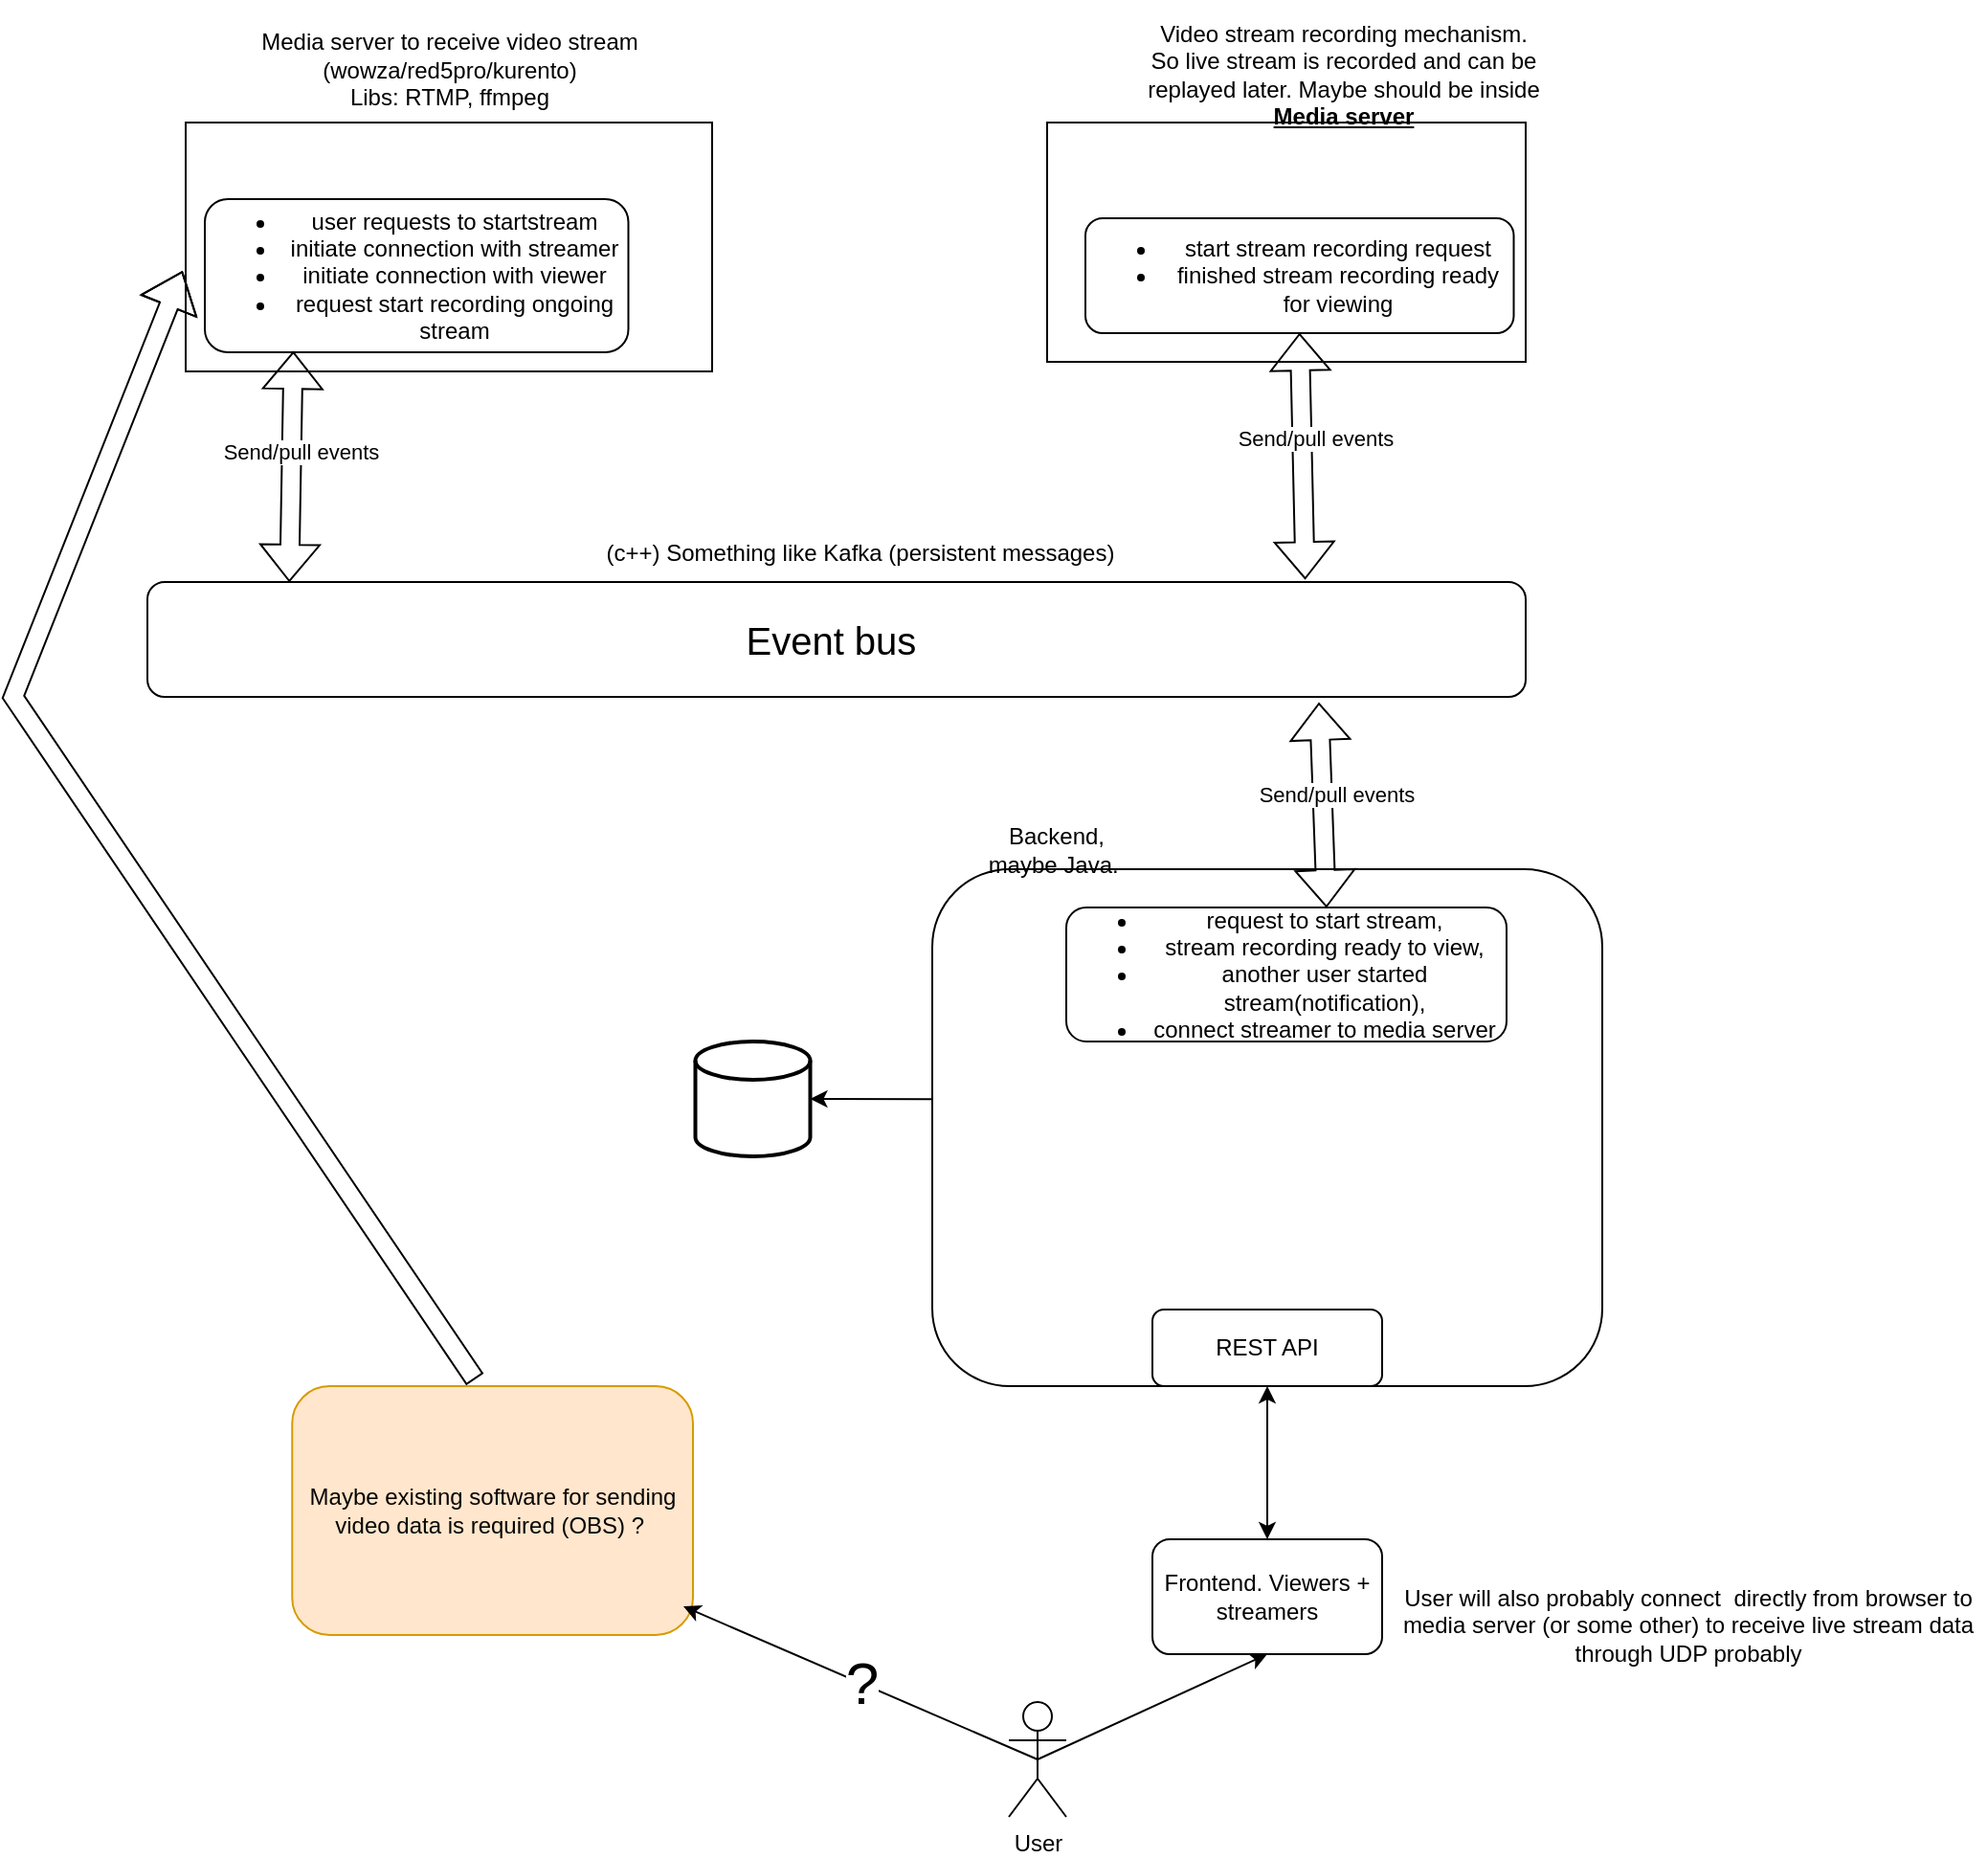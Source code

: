 <mxfile version="21.1.9" type="github">
  <diagram name="Page-1" id="IAH61hIkGfNC_TxMuG4t">
    <mxGraphModel dx="1434" dy="764" grid="1" gridSize="10" guides="1" tooltips="1" connect="1" arrows="1" fold="1" page="1" pageScale="1" pageWidth="850" pageHeight="1100" math="0" shadow="0">
      <root>
        <mxCell id="0" />
        <mxCell id="1" parent="0" />
        <mxCell id="4a4NvUETeh-wOAMc8H7S-6" value="&lt;font style=&quot;font-size: 20px;&quot;&gt;Event bus&amp;nbsp;&lt;/font&gt;" style="rounded=1;whiteSpace=wrap;html=1;" parent="1" vertex="1">
          <mxGeometry x="80" y="415" width="720" height="60" as="geometry" />
        </mxCell>
        <mxCell id="4a4NvUETeh-wOAMc8H7S-11" value="" style="rounded=0;whiteSpace=wrap;html=1;" parent="1" vertex="1">
          <mxGeometry x="100" y="175" width="275" height="130" as="geometry" />
        </mxCell>
        <mxCell id="4a4NvUETeh-wOAMc8H7S-13" style="edgeStyle=orthogonalEdgeStyle;rounded=0;orthogonalLoop=1;jettySize=auto;html=1;exitX=0.5;exitY=1;exitDx=0;exitDy=0;" parent="1" edge="1">
          <mxGeometry relative="1" as="geometry">
            <mxPoint x="640" y="265" as="sourcePoint" />
            <mxPoint x="640" y="265" as="targetPoint" />
          </mxGeometry>
        </mxCell>
        <mxCell id="4a4NvUETeh-wOAMc8H7S-14" value="" style="rounded=0;verticalAlign=middle;horizontal=1;html=1;whiteSpace=wrap;fontColor=default;labelBackgroundColor=none;labelBorderColor=none;" parent="1" vertex="1">
          <mxGeometry x="550" y="175" width="250" height="125" as="geometry" />
        </mxCell>
        <mxCell id="4a4NvUETeh-wOAMc8H7S-32" value="" style="group" parent="1" vertex="1" connectable="0">
          <mxGeometry x="490" y="515" width="350" height="460" as="geometry" />
        </mxCell>
        <mxCell id="4a4NvUETeh-wOAMc8H7S-23" value="Frontend. Viewers + streamers" style="rounded=1;whiteSpace=wrap;html=1;arcSize=15;" parent="4a4NvUETeh-wOAMc8H7S-32" vertex="1">
          <mxGeometry x="115" y="400" width="120" height="60" as="geometry" />
        </mxCell>
        <mxCell id="4a4NvUETeh-wOAMc8H7S-26" value="" style="rounded=1;whiteSpace=wrap;html=1;" parent="4a4NvUETeh-wOAMc8H7S-32" vertex="1">
          <mxGeometry y="50" width="350" height="270" as="geometry" />
        </mxCell>
        <mxCell id="4a4NvUETeh-wOAMc8H7S-28" value="" style="endArrow=classic;startArrow=classic;html=1;rounded=0;entryX=0.5;entryY=0;entryDx=0;entryDy=0;exitX=0.5;exitY=1;exitDx=0;exitDy=0;" parent="4a4NvUETeh-wOAMc8H7S-32" source="4a4NvUETeh-wOAMc8H7S-26" target="4a4NvUETeh-wOAMc8H7S-23" edge="1">
          <mxGeometry width="50" height="50" relative="1" as="geometry">
            <mxPoint x="-90" y="240" as="sourcePoint" />
            <mxPoint x="-40" y="190" as="targetPoint" />
          </mxGeometry>
        </mxCell>
        <mxCell id="4a4NvUETeh-wOAMc8H7S-30" value="Backend,&lt;br&gt;maybe Java.&amp;nbsp;" style="text;html=1;strokeColor=none;fillColor=none;align=center;verticalAlign=middle;whiteSpace=wrap;rounded=0;" parent="4a4NvUETeh-wOAMc8H7S-32" vertex="1">
          <mxGeometry x="20" y="30" width="90" height="20" as="geometry" />
        </mxCell>
        <mxCell id="4a4NvUETeh-wOAMc8H7S-38" value="&lt;ul&gt;&lt;li&gt;&lt;span style=&quot;background-color: initial;&quot;&gt;request to start stream,&lt;/span&gt;&lt;br&gt;&lt;/li&gt;&lt;li&gt;stream recording ready to view,&lt;/li&gt;&lt;li&gt;another user started stream(notification),&lt;/li&gt;&lt;li&gt;connect streamer to media server&lt;/li&gt;&lt;/ul&gt;" style="rounded=1;whiteSpace=wrap;html=1;" parent="4a4NvUETeh-wOAMc8H7S-32" vertex="1">
          <mxGeometry x="70" y="70" width="230" height="70" as="geometry" />
        </mxCell>
        <mxCell id="4a4NvUETeh-wOAMc8H7S-44" value="REST API" style="rounded=1;whiteSpace=wrap;html=1;" parent="4a4NvUETeh-wOAMc8H7S-32" vertex="1">
          <mxGeometry x="115" y="280" width="120" height="40" as="geometry" />
        </mxCell>
        <mxCell id="4a4NvUETeh-wOAMc8H7S-34" value="" style="strokeWidth=2;html=1;shape=mxgraph.flowchart.database;whiteSpace=wrap;" parent="1" vertex="1">
          <mxGeometry x="366.25" y="655" width="60" height="60" as="geometry" />
        </mxCell>
        <mxCell id="4a4NvUETeh-wOAMc8H7S-35" value="" style="endArrow=classic;html=1;rounded=0;exitX=0;exitY=0.445;exitDx=0;exitDy=0;exitPerimeter=0;entryX=1;entryY=0.5;entryDx=0;entryDy=0;entryPerimeter=0;" parent="1" source="4a4NvUETeh-wOAMc8H7S-26" target="4a4NvUETeh-wOAMc8H7S-34" edge="1">
          <mxGeometry width="50" height="50" relative="1" as="geometry">
            <mxPoint x="360" y="655" as="sourcePoint" />
            <mxPoint x="410" y="605" as="targetPoint" />
          </mxGeometry>
        </mxCell>
        <mxCell id="4a4NvUETeh-wOAMc8H7S-42" value="" style="shape=flexArrow;endArrow=classic;startArrow=classic;html=1;rounded=0;entryX=0.85;entryY=1.05;entryDx=0;entryDy=0;entryPerimeter=0;exitX=0.591;exitY=0;exitDx=0;exitDy=0;exitPerimeter=0;" parent="1" source="4a4NvUETeh-wOAMc8H7S-38" target="4a4NvUETeh-wOAMc8H7S-6" edge="1">
          <mxGeometry width="100" height="100" relative="1" as="geometry">
            <mxPoint x="340" y="635" as="sourcePoint" />
            <mxPoint x="440" y="535" as="targetPoint" />
          </mxGeometry>
        </mxCell>
        <mxCell id="4a4NvUETeh-wOAMc8H7S-43" value="Send/pull events" style="edgeLabel;html=1;align=center;verticalAlign=middle;resizable=0;points=[];" parent="4a4NvUETeh-wOAMc8H7S-42" vertex="1" connectable="0">
          <mxGeometry x="0.265" y="2" relative="1" as="geometry">
            <mxPoint x="9" y="8" as="offset" />
          </mxGeometry>
        </mxCell>
        <mxCell id="4a4NvUETeh-wOAMc8H7S-45" value="&lt;br&gt;Media server to receive video stream (wowza/red5pro/kurento)&lt;br&gt;Libs: RTMP, ffmpeg" style="text;html=1;strokeColor=none;fillColor=none;align=center;verticalAlign=middle;whiteSpace=wrap;rounded=0;" parent="1" vertex="1">
          <mxGeometry x="108.75" y="125" width="257.5" height="30" as="geometry" />
        </mxCell>
        <mxCell id="4a4NvUETeh-wOAMc8H7S-46" value="&lt;ul&gt;&lt;li&gt;user requests to startstream&lt;/li&gt;&lt;li&gt;initiate connection with streamer&lt;/li&gt;&lt;li&gt;initiate connection with viewer&lt;/li&gt;&lt;li&gt;request start recording ongoing stream&lt;/li&gt;&lt;/ul&gt;" style="rounded=1;whiteSpace=wrap;html=1;" parent="1" vertex="1">
          <mxGeometry x="110" y="215" width="221.25" height="80" as="geometry" />
        </mxCell>
        <mxCell id="4a4NvUETeh-wOAMc8H7S-47" value="" style="shape=flexArrow;endArrow=classic;startArrow=classic;html=1;rounded=0;entryX=0.209;entryY=0.995;entryDx=0;entryDy=0;entryPerimeter=0;exitX=0.103;exitY=0;exitDx=0;exitDy=0;exitPerimeter=0;" parent="1" source="4a4NvUETeh-wOAMc8H7S-6" target="4a4NvUETeh-wOAMc8H7S-46" edge="1">
          <mxGeometry width="100" height="100" relative="1" as="geometry">
            <mxPoint x="415.75" y="392" as="sourcePoint" />
            <mxPoint x="411.75" y="285" as="targetPoint" />
          </mxGeometry>
        </mxCell>
        <mxCell id="4a4NvUETeh-wOAMc8H7S-48" value="Send/pull events" style="edgeLabel;html=1;align=center;verticalAlign=middle;resizable=0;points=[];" parent="4a4NvUETeh-wOAMc8H7S-47" vertex="1" connectable="0">
          <mxGeometry x="0.265" y="2" relative="1" as="geometry">
            <mxPoint x="6" y="8" as="offset" />
          </mxGeometry>
        </mxCell>
        <mxCell id="4a4NvUETeh-wOAMc8H7S-49" value="Video stream recording mechanism. So live stream is recorded and can be replayed later. Maybe should be inside &lt;b&gt;&lt;u&gt;Media server&lt;/u&gt;&lt;/b&gt;" style="text;html=1;strokeColor=none;fillColor=none;align=center;verticalAlign=middle;whiteSpace=wrap;rounded=0;" parent="1" vertex="1">
          <mxGeometry x="600" y="135" width="210" height="30" as="geometry" />
        </mxCell>
        <mxCell id="4a4NvUETeh-wOAMc8H7S-50" value="&lt;ul&gt;&lt;li&gt;start stream recording request&lt;/li&gt;&lt;li&gt;finished stream recording ready for viewing&lt;/li&gt;&lt;/ul&gt;" style="rounded=1;whiteSpace=wrap;html=1;" parent="1" vertex="1">
          <mxGeometry x="570" y="225" width="223.75" height="60" as="geometry" />
        </mxCell>
        <mxCell id="4a4NvUETeh-wOAMc8H7S-52" value="" style="shape=flexArrow;endArrow=classic;startArrow=classic;html=1;rounded=0;entryX=0.5;entryY=1;entryDx=0;entryDy=0;exitX=0.84;exitY=-0.023;exitDx=0;exitDy=0;exitPerimeter=0;" parent="1" source="4a4NvUETeh-wOAMc8H7S-6" target="4a4NvUETeh-wOAMc8H7S-50" edge="1">
          <mxGeometry width="100" height="100" relative="1" as="geometry">
            <mxPoint x="700" y="405" as="sourcePoint" />
            <mxPoint x="700.88" y="295" as="targetPoint" />
          </mxGeometry>
        </mxCell>
        <mxCell id="4a4NvUETeh-wOAMc8H7S-53" value="Send/pull events" style="edgeLabel;html=1;align=center;verticalAlign=middle;resizable=0;points=[];" parent="4a4NvUETeh-wOAMc8H7S-52" vertex="1" connectable="0">
          <mxGeometry x="0.265" y="2" relative="1" as="geometry">
            <mxPoint x="9" y="8" as="offset" />
          </mxGeometry>
        </mxCell>
        <mxCell id="4a4NvUETeh-wOAMc8H7S-57" value="(c++) Something like Kafka (persistent messages)" style="text;html=1;strokeColor=none;fillColor=none;align=center;verticalAlign=middle;whiteSpace=wrap;rounded=0;" parent="1" vertex="1">
          <mxGeometry x="290" y="385" width="325" height="30" as="geometry" />
        </mxCell>
        <mxCell id="4a4NvUETeh-wOAMc8H7S-58" value="&lt;font color=&quot;#050505&quot;&gt;Maybe existing software for sending video data is required (OBS) ?&amp;nbsp;&lt;/font&gt;" style="rounded=1;whiteSpace=wrap;html=1;fillColor=#ffe6cc;strokeColor=#d79b00;" parent="1" vertex="1">
          <mxGeometry x="155.63" y="835" width="209.37" height="130" as="geometry" />
        </mxCell>
        <mxCell id="4a4NvUETeh-wOAMc8H7S-61" value="" style="shape=flexArrow;endArrow=classic;html=1;rounded=0;exitX=0.456;exitY=-0.027;exitDx=0;exitDy=0;exitPerimeter=0;entryX=-0.006;entryY=0.597;entryDx=0;entryDy=0;entryPerimeter=0;" parent="1" source="4a4NvUETeh-wOAMc8H7S-58" target="4a4NvUETeh-wOAMc8H7S-11" edge="1">
          <mxGeometry width="50" height="50" relative="1" as="geometry">
            <mxPoint x="195.63" y="765" as="sourcePoint" />
            <mxPoint x="245.63" y="715" as="targetPoint" />
            <Array as="points">
              <mxPoint x="10" y="475" />
            </Array>
          </mxGeometry>
        </mxCell>
        <mxCell id="4a4NvUETeh-wOAMc8H7S-62" value="User" style="shape=umlActor;verticalLabelPosition=bottom;verticalAlign=top;html=1;outlineConnect=0;" parent="1" vertex="1">
          <mxGeometry x="530" y="1000" width="30" height="60" as="geometry" />
        </mxCell>
        <mxCell id="4a4NvUETeh-wOAMc8H7S-63" value="" style="endArrow=classic;html=1;rounded=0;exitX=0.5;exitY=0.5;exitDx=0;exitDy=0;exitPerimeter=0;entryX=0.5;entryY=1;entryDx=0;entryDy=0;" parent="1" source="4a4NvUETeh-wOAMc8H7S-62" target="4a4NvUETeh-wOAMc8H7S-23" edge="1">
          <mxGeometry width="50" height="50" relative="1" as="geometry">
            <mxPoint x="420" y="800" as="sourcePoint" />
            <mxPoint x="470" y="750" as="targetPoint" />
          </mxGeometry>
        </mxCell>
        <mxCell id="4a4NvUETeh-wOAMc8H7S-64" value="" style="endArrow=classic;html=1;rounded=0;entryX=0.976;entryY=0.885;entryDx=0;entryDy=0;entryPerimeter=0;exitX=0.5;exitY=0.5;exitDx=0;exitDy=0;exitPerimeter=0;" parent="1" source="4a4NvUETeh-wOAMc8H7S-62" target="4a4NvUETeh-wOAMc8H7S-58" edge="1">
          <mxGeometry relative="1" as="geometry">
            <mxPoint x="375" y="1029.47" as="sourcePoint" />
            <mxPoint x="535" y="1029.47" as="targetPoint" />
          </mxGeometry>
        </mxCell>
        <mxCell id="4a4NvUETeh-wOAMc8H7S-65" value="&lt;font style=&quot;font-size: 31px;&quot;&gt;?&lt;/font&gt;" style="edgeLabel;resizable=0;html=1;align=center;verticalAlign=middle;" parent="4a4NvUETeh-wOAMc8H7S-64" connectable="0" vertex="1">
          <mxGeometry relative="1" as="geometry" />
        </mxCell>
        <mxCell id="V90R9nzLersKIaa7TwwB-1" value="User will also probably connect&amp;nbsp; directly from browser to media server (or some other) to receive live stream data through UDP probably" style="text;html=1;strokeColor=none;fillColor=none;align=center;verticalAlign=middle;whiteSpace=wrap;rounded=0;" vertex="1" parent="1">
          <mxGeometry x="730" y="945" width="310" height="30" as="geometry" />
        </mxCell>
      </root>
    </mxGraphModel>
  </diagram>
</mxfile>
